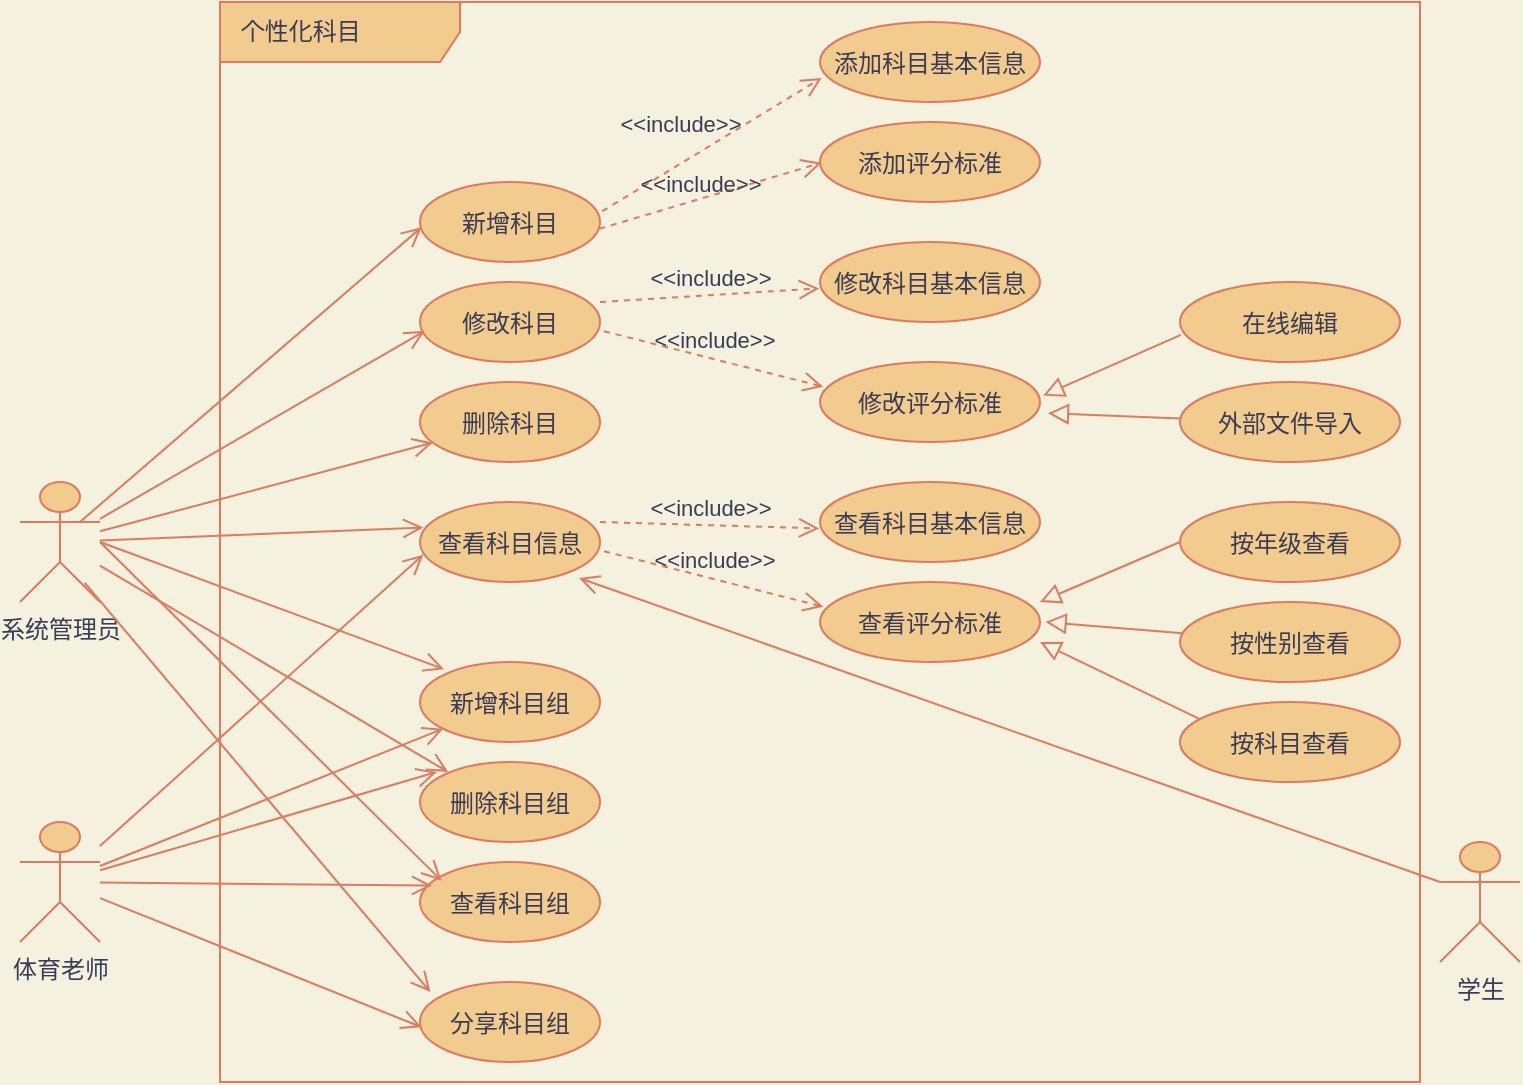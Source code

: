 <mxfile version="15.4.0" type="device"><diagram id="k8X2jPY9BuGvkyP_92qr" name="第 1 页"><mxGraphModel dx="1024" dy="1761" grid="1" gridSize="10" guides="1" tooltips="1" connect="0" arrows="1" fold="1" page="1" pageScale="1" pageWidth="827" pageHeight="1169" background="#F4F1DE" math="0" shadow="0"><root><mxCell id="0"/><mxCell id="1" parent="0"/><mxCell id="eRPRofJ9c_0p8VnETWvt-1" value="系统管理员" style="shape=umlActor;verticalLabelPosition=bottom;verticalAlign=top;html=1;fillColor=#F2CC8F;strokeColor=#E07A5F;fontColor=#393C56;" parent="1" vertex="1"><mxGeometry x="30" y="100" width="40" height="60" as="geometry"/></mxCell><mxCell id="eRPRofJ9c_0p8VnETWvt-2" value="体育老师" style="shape=umlActor;verticalLabelPosition=bottom;verticalAlign=top;html=1;fillColor=#F2CC8F;strokeColor=#E07A5F;fontColor=#393C56;" parent="1" vertex="1"><mxGeometry x="30" y="270" width="40" height="60" as="geometry"/></mxCell><mxCell id="eRPRofJ9c_0p8VnETWvt-3" value="学生" style="shape=umlActor;verticalLabelPosition=bottom;verticalAlign=top;html=1;fillColor=#F2CC8F;strokeColor=#E07A5F;fontColor=#393C56;" parent="1" vertex="1"><mxGeometry x="740" y="280" width="40" height="60" as="geometry"/></mxCell><mxCell id="eRPRofJ9c_0p8VnETWvt-5" value="新增科目" style="ellipse;fillColor=#F2CC8F;strokeColor=#E07A5F;fontColor=#393C56;" parent="1" vertex="1"><mxGeometry x="230" y="-50" width="90" height="40" as="geometry"/></mxCell><mxCell id="eRPRofJ9c_0p8VnETWvt-6" value="&amp;lt;&amp;lt;include&amp;gt;&amp;gt;" style="endArrow=open;startArrow=none;endFill=0;startFill=0;endSize=8;html=1;verticalAlign=bottom;dashed=1;labelBackgroundColor=none;rounded=0;exitX=1.013;exitY=0.365;exitDx=0;exitDy=0;exitPerimeter=0;entryX=0.007;entryY=0.7;entryDx=0;entryDy=0;entryPerimeter=0;strokeColor=#E07A5F;fontColor=#393C56;" parent="1" source="eRPRofJ9c_0p8VnETWvt-5" target="eRPRofJ9c_0p8VnETWvt-7" edge="1"><mxGeometry x="-0.202" y="9" width="160" relative="1" as="geometry"><mxPoint x="350" y="-50.5" as="sourcePoint"/><mxPoint x="430" y="-60" as="targetPoint"/><mxPoint as="offset"/></mxGeometry></mxCell><mxCell id="eRPRofJ9c_0p8VnETWvt-7" value="添加科目基本信息" style="ellipse;fillColor=#F2CC8F;strokeColor=#E07A5F;fontColor=#393C56;" parent="1" vertex="1"><mxGeometry x="430" y="-130" width="110" height="40" as="geometry"/></mxCell><mxCell id="eRPRofJ9c_0p8VnETWvt-8" value="&amp;lt;&amp;lt;include&amp;gt;&amp;gt;" style="endArrow=open;startArrow=none;endFill=0;startFill=0;endSize=8;html=1;verticalAlign=bottom;dashed=1;labelBackgroundColor=none;rounded=0;exitX=0.996;exitY=0.585;exitDx=0;exitDy=0;exitPerimeter=0;entryX=0.007;entryY=0.51;entryDx=0;entryDy=0;entryPerimeter=0;strokeColor=#E07A5F;fontColor=#393C56;" parent="1" source="eRPRofJ9c_0p8VnETWvt-5" target="eRPRofJ9c_0p8VnETWvt-9" edge="1"><mxGeometry x="-0.101" y="-1" width="160" relative="1" as="geometry"><mxPoint x="331.17" y="-25.4" as="sourcePoint"/><mxPoint x="430" y="-20" as="targetPoint"/><mxPoint as="offset"/></mxGeometry></mxCell><mxCell id="eRPRofJ9c_0p8VnETWvt-9" value="添加评分标准" style="ellipse;fillColor=#F2CC8F;strokeColor=#E07A5F;fontColor=#393C56;" parent="1" vertex="1"><mxGeometry x="430" y="-80" width="110" height="40" as="geometry"/></mxCell><mxCell id="eRPRofJ9c_0p8VnETWvt-10" value="" style="endArrow=open;startArrow=none;endFill=0;startFill=0;endSize=8;html=1;verticalAlign=bottom;labelBackgroundColor=none;strokeWidth=1;rounded=0;exitX=0.75;exitY=0.333;exitDx=0;exitDy=0;exitPerimeter=0;entryX=0.009;entryY=0.565;entryDx=0;entryDy=0;entryPerimeter=0;strokeColor=#E07A5F;fontColor=#393C56;" parent="1" source="eRPRofJ9c_0p8VnETWvt-1" target="eRPRofJ9c_0p8VnETWvt-5" edge="1"><mxGeometry width="160" relative="1" as="geometry"><mxPoint x="330" y="10" as="sourcePoint"/><mxPoint x="260" y="90" as="targetPoint"/></mxGeometry></mxCell><mxCell id="eRPRofJ9c_0p8VnETWvt-11" value="修改科目" style="ellipse;fillColor=#F2CC8F;strokeColor=#E07A5F;fontColor=#393C56;" parent="1" vertex="1"><mxGeometry x="230" width="90" height="40" as="geometry"/></mxCell><mxCell id="eRPRofJ9c_0p8VnETWvt-12" value="&amp;lt;&amp;lt;include&amp;gt;&amp;gt;" style="endArrow=open;startArrow=none;endFill=0;startFill=0;endSize=8;html=1;verticalAlign=bottom;dashed=1;labelBackgroundColor=none;rounded=0;exitX=1;exitY=0.25;exitDx=0;exitDy=0;exitPerimeter=0;entryX=-0.004;entryY=0.58;entryDx=0;entryDy=0;entryPerimeter=0;strokeColor=#E07A5F;fontColor=#393C56;" parent="1" source="eRPRofJ9c_0p8VnETWvt-11" target="eRPRofJ9c_0p8VnETWvt-15" edge="1"><mxGeometry width="160" relative="1" as="geometry"><mxPoint x="331.17" y="-25.4" as="sourcePoint"/><mxPoint x="420" y="20" as="targetPoint"/></mxGeometry></mxCell><mxCell id="eRPRofJ9c_0p8VnETWvt-13" value="&amp;lt;&amp;lt;include&amp;gt;&amp;gt;" style="endArrow=open;startArrow=none;endFill=0;startFill=0;endSize=8;html=1;verticalAlign=bottom;dashed=1;labelBackgroundColor=none;rounded=0;exitX=1.022;exitY=0.615;exitDx=0;exitDy=0;exitPerimeter=0;entryX=0.015;entryY=0.31;entryDx=0;entryDy=0;entryPerimeter=0;strokeColor=#E07A5F;fontColor=#393C56;" parent="1" source="eRPRofJ9c_0p8VnETWvt-11" target="eRPRofJ9c_0p8VnETWvt-14" edge="1"><mxGeometry width="160" relative="1" as="geometry"><mxPoint x="329.64" y="-16.6" as="sourcePoint"/><mxPoint x="420" y="50" as="targetPoint"/></mxGeometry></mxCell><mxCell id="eRPRofJ9c_0p8VnETWvt-14" value="修改评分标准" style="ellipse;fillColor=#F2CC8F;strokeColor=#E07A5F;fontColor=#393C56;" parent="1" vertex="1"><mxGeometry x="430" y="40" width="110" height="40" as="geometry"/></mxCell><mxCell id="eRPRofJ9c_0p8VnETWvt-15" value="修改科目基本信息" style="ellipse;fillColor=#F2CC8F;strokeColor=#E07A5F;fontColor=#393C56;" parent="1" vertex="1"><mxGeometry x="430" y="-20" width="110" height="40" as="geometry"/></mxCell><mxCell id="eRPRofJ9c_0p8VnETWvt-17" value="" style="endArrow=open;startArrow=none;endFill=0;startFill=0;endSize=8;html=1;verticalAlign=bottom;labelBackgroundColor=none;strokeWidth=1;rounded=0;entryX=0.027;entryY=0.61;entryDx=0;entryDy=0;entryPerimeter=0;strokeColor=#E07A5F;fontColor=#393C56;" parent="1" source="eRPRofJ9c_0p8VnETWvt-1" target="eRPRofJ9c_0p8VnETWvt-11" edge="1"><mxGeometry width="160" relative="1" as="geometry"><mxPoint x="330" y="110" as="sourcePoint"/><mxPoint x="490" y="110" as="targetPoint"/></mxGeometry></mxCell><mxCell id="eRPRofJ9c_0p8VnETWvt-18" value="删除科目" style="ellipse;fillColor=#F2CC8F;strokeColor=#E07A5F;fontColor=#393C56;" parent="1" vertex="1"><mxGeometry x="230" y="50" width="90" height="40" as="geometry"/></mxCell><mxCell id="eRPRofJ9c_0p8VnETWvt-19" value="" style="endArrow=open;startArrow=none;endFill=0;startFill=0;endSize=8;html=1;verticalAlign=bottom;labelBackgroundColor=none;strokeWidth=1;rounded=0;strokeColor=#E07A5F;fontColor=#393C56;" parent="1" source="eRPRofJ9c_0p8VnETWvt-1" target="eRPRofJ9c_0p8VnETWvt-18" edge="1"><mxGeometry width="160" relative="1" as="geometry"><mxPoint x="170" y="145.001" as="sourcePoint"/><mxPoint x="252.43" y="124.4" as="targetPoint"/></mxGeometry></mxCell><mxCell id="eRPRofJ9c_0p8VnETWvt-21" value="查看科目信息" style="ellipse;fillColor=#F2CC8F;strokeColor=#E07A5F;fontColor=#393C56;" parent="1" vertex="1"><mxGeometry x="230" y="110" width="90" height="40" as="geometry"/></mxCell><mxCell id="eRPRofJ9c_0p8VnETWvt-22" value="" style="endArrow=open;startArrow=none;endFill=0;startFill=0;endSize=8;html=1;verticalAlign=bottom;labelBackgroundColor=none;strokeWidth=1;rounded=0;entryX=0.018;entryY=0.32;entryDx=0;entryDy=0;entryPerimeter=0;strokeColor=#E07A5F;fontColor=#393C56;" parent="1" source="eRPRofJ9c_0p8VnETWvt-1" target="eRPRofJ9c_0p8VnETWvt-21" edge="1"><mxGeometry width="160" relative="1" as="geometry"><mxPoint x="160" y="160" as="sourcePoint"/><mxPoint x="250.81" y="72.6" as="targetPoint"/></mxGeometry></mxCell><mxCell id="eRPRofJ9c_0p8VnETWvt-27" value="&amp;lt;&amp;lt;include&amp;gt;&amp;gt;" style="endArrow=open;startArrow=none;endFill=0;startFill=0;endSize=8;html=1;verticalAlign=bottom;dashed=1;labelBackgroundColor=none;rounded=0;exitX=1;exitY=0.25;exitDx=0;exitDy=0;exitPerimeter=0;entryX=-0.004;entryY=0.58;entryDx=0;entryDy=0;entryPerimeter=0;strokeColor=#E07A5F;fontColor=#393C56;" parent="1" target="eRPRofJ9c_0p8VnETWvt-30" edge="1"><mxGeometry width="160" relative="1" as="geometry"><mxPoint x="320" y="120" as="sourcePoint"/><mxPoint x="420" y="130" as="targetPoint"/></mxGeometry></mxCell><mxCell id="eRPRofJ9c_0p8VnETWvt-28" value="&amp;lt;&amp;lt;include&amp;gt;&amp;gt;" style="endArrow=open;startArrow=none;endFill=0;startFill=0;endSize=8;html=1;verticalAlign=bottom;dashed=1;labelBackgroundColor=none;rounded=0;exitX=1.022;exitY=0.615;exitDx=0;exitDy=0;exitPerimeter=0;entryX=0.015;entryY=0.31;entryDx=0;entryDy=0;entryPerimeter=0;strokeColor=#E07A5F;fontColor=#393C56;" parent="1" target="eRPRofJ9c_0p8VnETWvt-29" edge="1"><mxGeometry width="160" relative="1" as="geometry"><mxPoint x="321.98" y="134.6" as="sourcePoint"/><mxPoint x="420" y="160" as="targetPoint"/></mxGeometry></mxCell><mxCell id="eRPRofJ9c_0p8VnETWvt-29" value="查看评分标准" style="ellipse;fillColor=#F2CC8F;strokeColor=#E07A5F;fontColor=#393C56;" parent="1" vertex="1"><mxGeometry x="430" y="150" width="110" height="40" as="geometry"/></mxCell><mxCell id="eRPRofJ9c_0p8VnETWvt-30" value="查看科目基本信息" style="ellipse;fillColor=#F2CC8F;strokeColor=#E07A5F;fontColor=#393C56;" parent="1" vertex="1"><mxGeometry x="430" y="100" width="110" height="40" as="geometry"/></mxCell><mxCell id="eRPRofJ9c_0p8VnETWvt-31" value="按年级查看" style="ellipse;fillColor=#F2CC8F;strokeColor=#E07A5F;fontColor=#393C56;" parent="1" vertex="1"><mxGeometry x="610" y="110" width="110" height="40" as="geometry"/></mxCell><mxCell id="eRPRofJ9c_0p8VnETWvt-32" value="" style="endArrow=block;startArrow=none;endFill=0;startFill=0;endSize=8;html=1;verticalAlign=bottom;labelBackgroundColor=none;rounded=0;exitX=0;exitY=0.5;exitDx=0;exitDy=0;exitPerimeter=0;strokeColor=#E07A5F;fontColor=#393C56;" parent="1" source="eRPRofJ9c_0p8VnETWvt-31" edge="1"><mxGeometry width="160" relative="1" as="geometry"><mxPoint x="660" y="240" as="sourcePoint"/><mxPoint x="540" y="160" as="targetPoint"/></mxGeometry></mxCell><mxCell id="eRPRofJ9c_0p8VnETWvt-33" value="按性别查看" style="ellipse;fillColor=#F2CC8F;strokeColor=#E07A5F;fontColor=#393C56;" parent="1" vertex="1"><mxGeometry x="610" y="160" width="110" height="40" as="geometry"/></mxCell><mxCell id="eRPRofJ9c_0p8VnETWvt-34" value="" style="endArrow=block;startArrow=none;endFill=0;startFill=0;endSize=8;html=1;verticalAlign=bottom;labelBackgroundColor=none;rounded=0;entryX=1.025;entryY=0.5;entryDx=0;entryDy=0;entryPerimeter=0;strokeColor=#E07A5F;fontColor=#393C56;" parent="1" source="eRPRofJ9c_0p8VnETWvt-33" target="eRPRofJ9c_0p8VnETWvt-29" edge="1"><mxGeometry width="160" relative="1" as="geometry"><mxPoint x="620" y="140" as="sourcePoint"/><mxPoint x="550" y="170" as="targetPoint"/></mxGeometry></mxCell><mxCell id="eRPRofJ9c_0p8VnETWvt-36" value="" style="endArrow=block;startArrow=none;endFill=0;startFill=0;endSize=8;html=1;verticalAlign=bottom;labelBackgroundColor=none;rounded=0;entryX=1;entryY=0.75;entryDx=0;entryDy=0;entryPerimeter=0;exitX=0.095;exitY=0.22;exitDx=0;exitDy=0;exitPerimeter=0;strokeColor=#E07A5F;fontColor=#393C56;" parent="1" source="eRPRofJ9c_0p8VnETWvt-37" target="eRPRofJ9c_0p8VnETWvt-29" edge="1"><mxGeometry width="160" relative="1" as="geometry"><mxPoint x="600" y="210" as="sourcePoint"/><mxPoint x="560" y="180" as="targetPoint"/></mxGeometry></mxCell><mxCell id="eRPRofJ9c_0p8VnETWvt-37" value="按科目查看" style="ellipse;fillColor=#F2CC8F;strokeColor=#E07A5F;fontColor=#393C56;" parent="1" vertex="1"><mxGeometry x="610" y="210" width="110" height="40" as="geometry"/></mxCell><mxCell id="eRPRofJ9c_0p8VnETWvt-38" value="" style="endArrow=open;startArrow=none;endFill=0;startFill=0;endSize=8;html=1;verticalAlign=bottom;labelBackgroundColor=none;strokeWidth=1;rounded=0;exitX=0;exitY=0.333;exitDx=0;exitDy=0;exitPerimeter=0;elbow=vertical;entryX=0.884;entryY=0.95;entryDx=0;entryDy=0;entryPerimeter=0;strokeColor=#E07A5F;fontColor=#393C56;" parent="1" source="eRPRofJ9c_0p8VnETWvt-3" target="eRPRofJ9c_0p8VnETWvt-21" edge="1"><mxGeometry width="160" relative="1" as="geometry"><mxPoint x="170" y="170" as="sourcePoint"/><mxPoint x="310" y="240" as="targetPoint"/></mxGeometry></mxCell><mxCell id="eRPRofJ9c_0p8VnETWvt-39" value="" style="endArrow=open;startArrow=none;endFill=0;startFill=0;endSize=8;html=1;verticalAlign=bottom;labelBackgroundColor=none;strokeWidth=1;rounded=0;entryX=0.018;entryY=0.66;entryDx=0;entryDy=0;entryPerimeter=0;strokeColor=#E07A5F;fontColor=#393C56;" parent="1" source="eRPRofJ9c_0p8VnETWvt-2" target="eRPRofJ9c_0p8VnETWvt-21" edge="1"><mxGeometry width="160" relative="1" as="geometry"><mxPoint x="170" y="145.001" as="sourcePoint"/><mxPoint x="252.43" y="124.4" as="targetPoint"/></mxGeometry></mxCell><mxCell id="eRPRofJ9c_0p8VnETWvt-40" value="新增科目组" style="ellipse;fillColor=#F2CC8F;strokeColor=#E07A5F;fontColor=#393C56;" parent="1" vertex="1"><mxGeometry x="230" y="190" width="90" height="40" as="geometry"/></mxCell><mxCell id="eRPRofJ9c_0p8VnETWvt-41" value="查看科目组" style="ellipse;fillColor=#F2CC8F;strokeColor=#E07A5F;fontColor=#393C56;" parent="1" vertex="1"><mxGeometry x="230" y="290" width="90" height="40" as="geometry"/></mxCell><mxCell id="eRPRofJ9c_0p8VnETWvt-42" value="删除科目组" style="ellipse;fillColor=#F2CC8F;strokeColor=#E07A5F;fontColor=#393C56;" parent="1" vertex="1"><mxGeometry x="230" y="240" width="90" height="40" as="geometry"/></mxCell><mxCell id="eRPRofJ9c_0p8VnETWvt-44" value="" style="endArrow=open;startArrow=none;endFill=0;startFill=0;endSize=8;html=1;verticalAlign=bottom;labelBackgroundColor=none;strokeWidth=1;rounded=0;strokeColor=#E07A5F;fontColor=#393C56;" parent="1" source="eRPRofJ9c_0p8VnETWvt-2" target="eRPRofJ9c_0p8VnETWvt-40" edge="1"><mxGeometry width="160" relative="1" as="geometry"><mxPoint x="170" y="319.61" as="sourcePoint"/><mxPoint x="251.62" y="236.4" as="targetPoint"/></mxGeometry></mxCell><mxCell id="eRPRofJ9c_0p8VnETWvt-45" value="" style="endArrow=open;startArrow=none;endFill=0;startFill=0;endSize=8;html=1;verticalAlign=bottom;labelBackgroundColor=none;strokeWidth=1;rounded=0;entryX=0.093;entryY=0.125;entryDx=0;entryDy=0;entryPerimeter=0;strokeColor=#E07A5F;fontColor=#393C56;" parent="1" source="eRPRofJ9c_0p8VnETWvt-2" target="eRPRofJ9c_0p8VnETWvt-42" edge="1"><mxGeometry width="160" relative="1" as="geometry"><mxPoint x="180" y="329.61" as="sourcePoint"/><mxPoint x="261.62" y="246.4" as="targetPoint"/></mxGeometry></mxCell><mxCell id="eRPRofJ9c_0p8VnETWvt-46" value="" style="endArrow=open;startArrow=none;endFill=0;startFill=0;endSize=8;html=1;verticalAlign=bottom;labelBackgroundColor=none;strokeWidth=1;rounded=0;entryX=0.067;entryY=0.295;entryDx=0;entryDy=0;entryPerimeter=0;strokeColor=#E07A5F;fontColor=#393C56;" parent="1" source="eRPRofJ9c_0p8VnETWvt-2" target="eRPRofJ9c_0p8VnETWvt-41" edge="1"><mxGeometry width="160" relative="1" as="geometry"><mxPoint x="170" y="350" as="sourcePoint"/><mxPoint x="271.62" y="256.4" as="targetPoint"/></mxGeometry></mxCell><mxCell id="eRPRofJ9c_0p8VnETWvt-47" value="" style="endArrow=open;startArrow=none;endFill=0;startFill=0;endSize=8;html=1;verticalAlign=bottom;labelBackgroundColor=none;strokeWidth=1;rounded=0;entryX=0.133;entryY=0.09;entryDx=0;entryDy=0;entryPerimeter=0;strokeColor=#E07A5F;fontColor=#393C56;" parent="1" target="eRPRofJ9c_0p8VnETWvt-40" edge="1"><mxGeometry width="160" relative="1" as="geometry"><mxPoint x="70" y="130" as="sourcePoint"/><mxPoint x="270.932" y="458.101" as="targetPoint"/></mxGeometry></mxCell><mxCell id="eRPRofJ9c_0p8VnETWvt-48" value="" style="endArrow=open;startArrow=none;endFill=0;startFill=0;endSize=8;html=1;verticalAlign=bottom;labelBackgroundColor=none;strokeWidth=1;rounded=0;entryX=0.12;entryY=0.235;entryDx=0;entryDy=0;entryPerimeter=0;strokeColor=#E07A5F;fontColor=#393C56;" parent="1" target="eRPRofJ9c_0p8VnETWvt-41" edge="1"><mxGeometry width="160" relative="1" as="geometry"><mxPoint x="70" y="130" as="sourcePoint"/><mxPoint x="280.932" y="468.101" as="targetPoint"/></mxGeometry></mxCell><mxCell id="eRPRofJ9c_0p8VnETWvt-49" value="" style="endArrow=open;startArrow=none;endFill=0;startFill=0;endSize=8;html=1;verticalAlign=bottom;labelBackgroundColor=none;strokeWidth=1;rounded=0;entryX=0.156;entryY=0.125;entryDx=0;entryDy=0;entryPerimeter=0;strokeColor=#E07A5F;fontColor=#393C56;" parent="1" source="eRPRofJ9c_0p8VnETWvt-1" target="eRPRofJ9c_0p8VnETWvt-42" edge="1"><mxGeometry width="160" relative="1" as="geometry"><mxPoint x="70" y="130" as="sourcePoint"/><mxPoint x="290.932" y="478.101" as="targetPoint"/></mxGeometry></mxCell><mxCell id="eRPRofJ9c_0p8VnETWvt-50" value="分享科目组" style="ellipse;fillColor=#F2CC8F;strokeColor=#E07A5F;fontColor=#393C56;" parent="1" vertex="1"><mxGeometry x="230" y="350" width="90" height="40" as="geometry"/></mxCell><mxCell id="eRPRofJ9c_0p8VnETWvt-51" value="" style="endArrow=open;startArrow=none;endFill=0;startFill=0;endSize=8;html=1;verticalAlign=bottom;labelBackgroundColor=none;strokeWidth=1;rounded=0;entryX=0.009;entryY=0.565;entryDx=0;entryDy=0;entryPerimeter=0;strokeColor=#E07A5F;fontColor=#393C56;" parent="1" source="eRPRofJ9c_0p8VnETWvt-2" target="eRPRofJ9c_0p8VnETWvt-50" edge="1"><mxGeometry width="160" relative="1" as="geometry"><mxPoint x="60" y="350" as="sourcePoint"/><mxPoint x="210" y="435" as="targetPoint"/></mxGeometry></mxCell><mxCell id="eRPRofJ9c_0p8VnETWvt-52" value="" style="endArrow=open;startArrow=none;endFill=0;startFill=0;endSize=8;html=1;verticalAlign=bottom;labelBackgroundColor=none;strokeWidth=1;rounded=0;entryX=0.058;entryY=0.125;entryDx=0;entryDy=0;entryPerimeter=0;exitX=0.81;exitY=0.84;exitDx=0;exitDy=0;exitPerimeter=0;strokeColor=#E07A5F;fontColor=#393C56;" parent="1" source="eRPRofJ9c_0p8VnETWvt-1" target="eRPRofJ9c_0p8VnETWvt-50" edge="1"><mxGeometry width="160" relative="1" as="geometry"><mxPoint x="70" y="130" as="sourcePoint"/><mxPoint x="250.36" y="581.6" as="targetPoint"/></mxGeometry></mxCell><mxCell id="eRPRofJ9c_0p8VnETWvt-56" value="&amp;nbsp;个性化科目" style="shape=umlFrame;whiteSpace=wrap;html=1;width=120;height=30;boundedLbl=1;verticalAlign=middle;align=left;spacingLeft=5;fillColor=#F2CC8F;strokeColor=#E07A5F;fontColor=#393C56;" parent="1" vertex="1"><mxGeometry x="130" y="-140" width="600" height="540" as="geometry"/></mxCell><mxCell id="9Ux3Zw5HHnuODJt31W8T-1" value="在线编辑" style="ellipse;fillColor=#F2CC8F;strokeColor=#E07A5F;fontColor=#393C56;" vertex="1" parent="1"><mxGeometry x="610" width="110" height="40" as="geometry"/></mxCell><mxCell id="9Ux3Zw5HHnuODJt31W8T-2" value="外部文件导入" style="ellipse;fillColor=#F2CC8F;strokeColor=#E07A5F;fontColor=#393C56;" vertex="1" parent="1"><mxGeometry x="610" y="50" width="110" height="40" as="geometry"/></mxCell><mxCell id="9Ux3Zw5HHnuODJt31W8T-3" value="" style="endArrow=block;startArrow=none;endFill=0;startFill=0;endSize=8;html=1;verticalAlign=bottom;labelBackgroundColor=none;rounded=0;exitX=0.004;exitY=0.66;exitDx=0;exitDy=0;exitPerimeter=0;strokeColor=#E07A5F;fontColor=#393C56;entryX=1.015;entryY=0.42;entryDx=0;entryDy=0;entryPerimeter=0;" edge="1" parent="1" source="9Ux3Zw5HHnuODJt31W8T-1" target="eRPRofJ9c_0p8VnETWvt-14"><mxGeometry width="160" relative="1" as="geometry"><mxPoint x="620" y="140" as="sourcePoint"/><mxPoint x="550" y="170" as="targetPoint"/></mxGeometry></mxCell><mxCell id="9Ux3Zw5HHnuODJt31W8T-4" value="" style="endArrow=block;startArrow=none;endFill=0;startFill=0;endSize=8;html=1;verticalAlign=bottom;labelBackgroundColor=none;rounded=0;strokeColor=#E07A5F;fontColor=#393C56;entryX=1.036;entryY=0.64;entryDx=0;entryDy=0;entryPerimeter=0;" edge="1" parent="1" source="9Ux3Zw5HHnuODJt31W8T-2" target="eRPRofJ9c_0p8VnETWvt-14"><mxGeometry width="160" relative="1" as="geometry"><mxPoint x="630" y="150" as="sourcePoint"/><mxPoint x="560" y="180" as="targetPoint"/></mxGeometry></mxCell></root></mxGraphModel></diagram></mxfile>